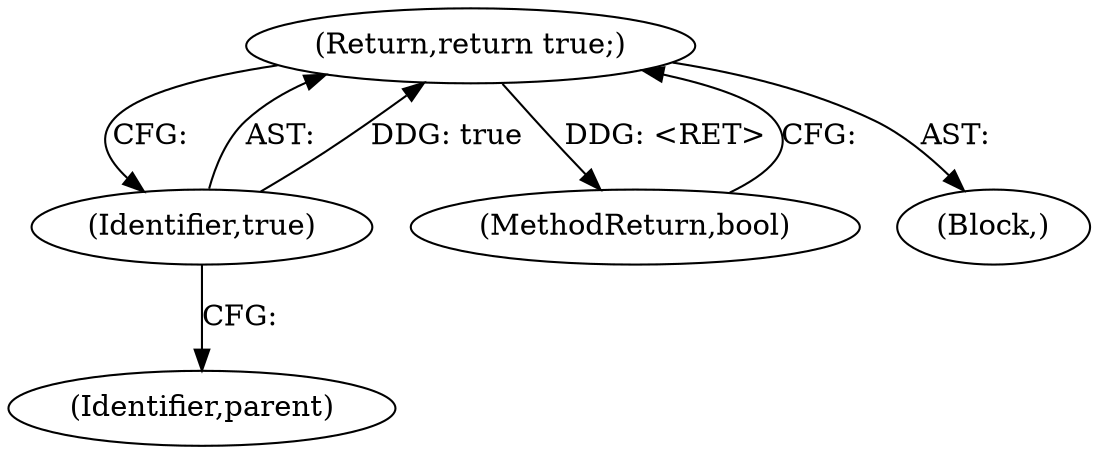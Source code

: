 digraph "1_Chrome_8353baf8d1504dbdd4ad7584ff2466de657521cd_1@del" {
"1000117" [label="(Return,return true;)"];
"1000118" [label="(Identifier,true)"];
"1000117" [label="(Return,return true;)"];
"1000107" [label="(Identifier,parent)"];
"1000118" [label="(Identifier,true)"];
"1000119" [label="(MethodReturn,bool)"];
"1000101" [label="(Block,)"];
"1000117" -> "1000101"  [label="AST: "];
"1000117" -> "1000118"  [label="CFG: "];
"1000118" -> "1000117"  [label="AST: "];
"1000119" -> "1000117"  [label="CFG: "];
"1000117" -> "1000119"  [label="DDG: <RET>"];
"1000118" -> "1000117"  [label="DDG: true"];
"1000118" -> "1000107"  [label="CFG: "];
}
